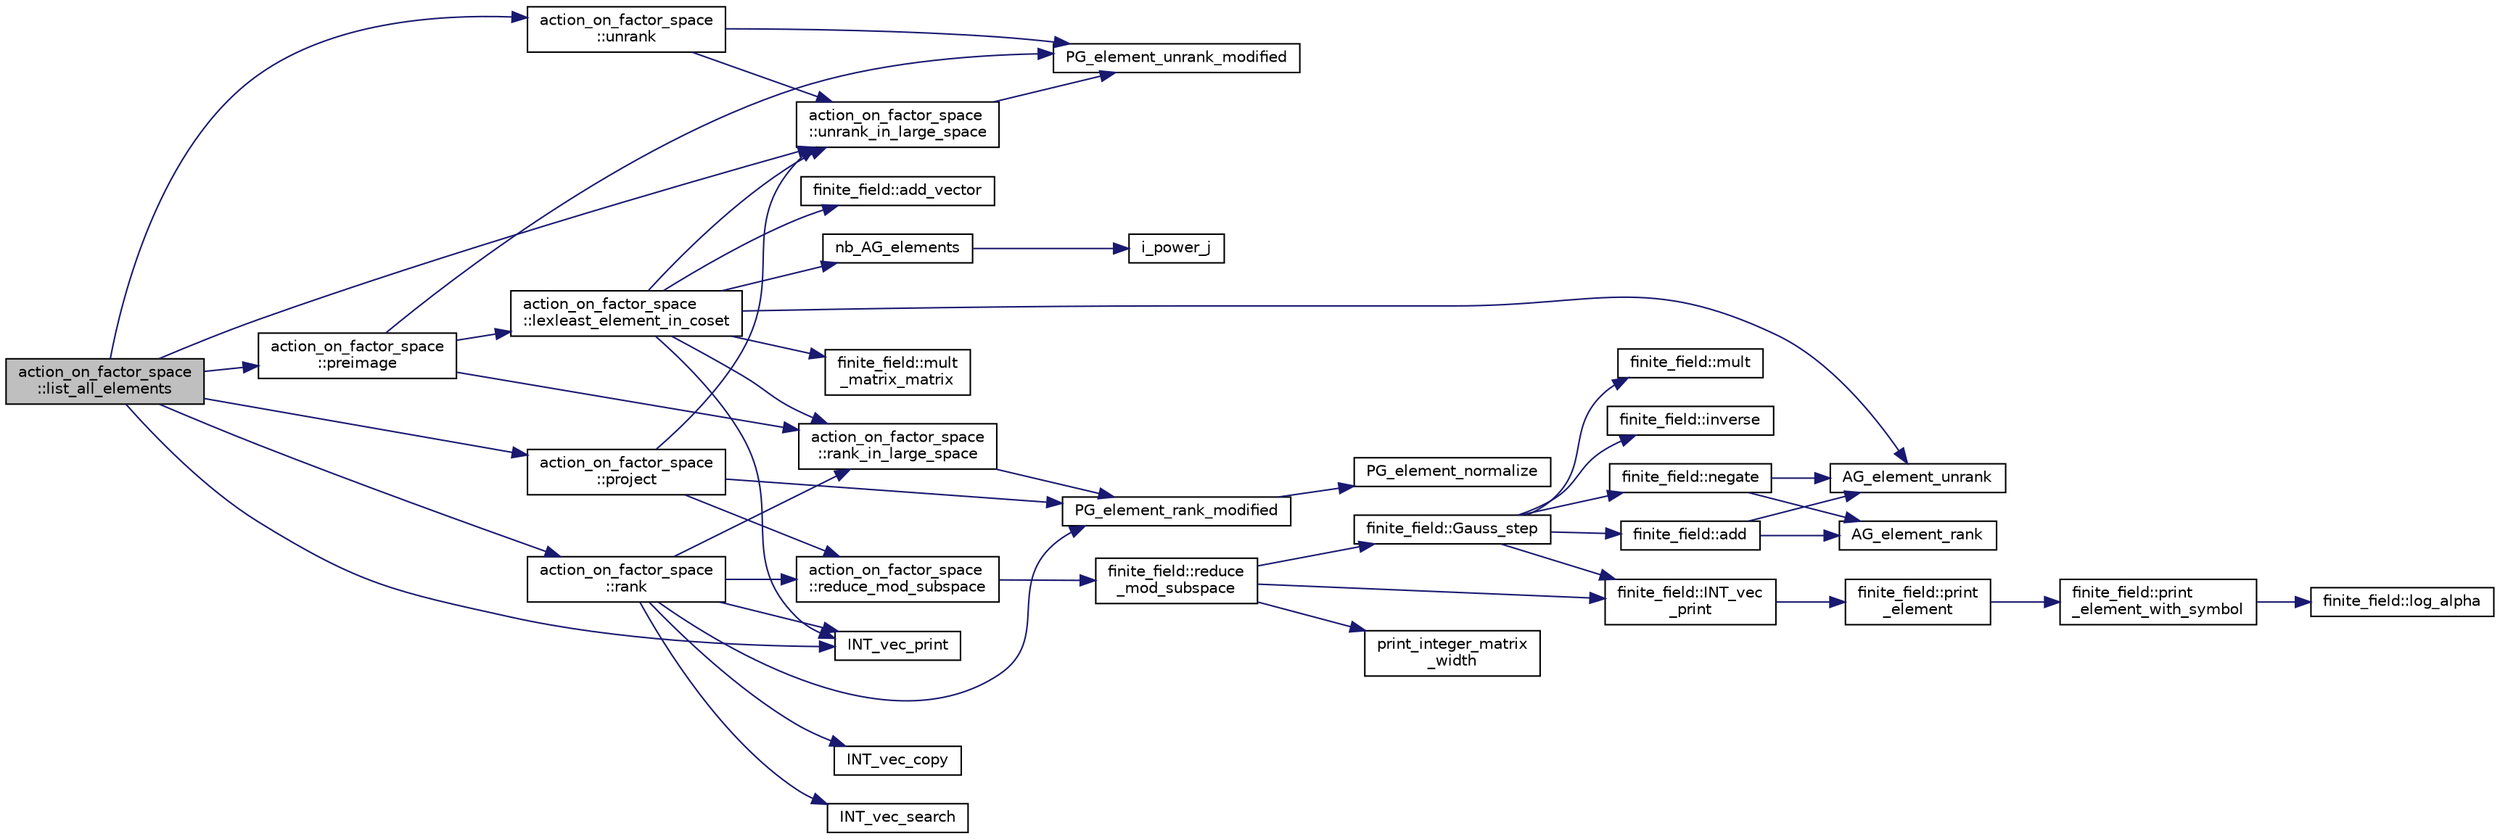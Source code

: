digraph "action_on_factor_space::list_all_elements"
{
  edge [fontname="Helvetica",fontsize="10",labelfontname="Helvetica",labelfontsize="10"];
  node [fontname="Helvetica",fontsize="10",shape=record];
  rankdir="LR";
  Node1127 [label="action_on_factor_space\l::list_all_elements",height=0.2,width=0.4,color="black", fillcolor="grey75", style="filled", fontcolor="black"];
  Node1127 -> Node1128 [color="midnightblue",fontsize="10",style="solid",fontname="Helvetica"];
  Node1128 [label="action_on_factor_space\l::unrank",height=0.2,width=0.4,color="black", fillcolor="white", style="filled",URL="$d5/d25/classaction__on__factor__space.html#a5abf9bcee965fbeb551fcb71970833f9"];
  Node1128 -> Node1129 [color="midnightblue",fontsize="10",style="solid",fontname="Helvetica"];
  Node1129 [label="action_on_factor_space\l::unrank_in_large_space",height=0.2,width=0.4,color="black", fillcolor="white", style="filled",URL="$d5/d25/classaction__on__factor__space.html#af2b5fc47970e8914d5d51cad78f00c52"];
  Node1129 -> Node1130 [color="midnightblue",fontsize="10",style="solid",fontname="Helvetica"];
  Node1130 [label="PG_element_unrank_modified",height=0.2,width=0.4,color="black", fillcolor="white", style="filled",URL="$d4/d67/geometry_8h.html#a83ae9b605d496f6a90345303f6efae64"];
  Node1128 -> Node1130 [color="midnightblue",fontsize="10",style="solid",fontname="Helvetica"];
  Node1127 -> Node1131 [color="midnightblue",fontsize="10",style="solid",fontname="Helvetica"];
  Node1131 [label="INT_vec_print",height=0.2,width=0.4,color="black", fillcolor="white", style="filled",URL="$df/dbf/sajeeb_8_c.html#a79a5901af0b47dd0d694109543c027fe"];
  Node1127 -> Node1132 [color="midnightblue",fontsize="10",style="solid",fontname="Helvetica"];
  Node1132 [label="action_on_factor_space\l::rank",height=0.2,width=0.4,color="black", fillcolor="white", style="filled",URL="$d5/d25/classaction__on__factor__space.html#a05bddc91a8c098cefd14cdfe2fe0edad"];
  Node1132 -> Node1133 [color="midnightblue",fontsize="10",style="solid",fontname="Helvetica"];
  Node1133 [label="INT_vec_copy",height=0.2,width=0.4,color="black", fillcolor="white", style="filled",URL="$df/dbf/sajeeb_8_c.html#ac2d875e27e009af6ec04d17254d11075"];
  Node1132 -> Node1134 [color="midnightblue",fontsize="10",style="solid",fontname="Helvetica"];
  Node1134 [label="action_on_factor_space\l::reduce_mod_subspace",height=0.2,width=0.4,color="black", fillcolor="white", style="filled",URL="$d5/d25/classaction__on__factor__space.html#a28aacf2959bc402b418f7749c23c5d6a"];
  Node1134 -> Node1135 [color="midnightblue",fontsize="10",style="solid",fontname="Helvetica"];
  Node1135 [label="finite_field::reduce\l_mod_subspace",height=0.2,width=0.4,color="black", fillcolor="white", style="filled",URL="$df/d5a/classfinite__field.html#a58c58854e54819ab1f3b1df2a12423ad"];
  Node1135 -> Node1136 [color="midnightblue",fontsize="10",style="solid",fontname="Helvetica"];
  Node1136 [label="finite_field::INT_vec\l_print",height=0.2,width=0.4,color="black", fillcolor="white", style="filled",URL="$df/d5a/classfinite__field.html#a9c33a61dedc197e37b014b6f8dc07f06"];
  Node1136 -> Node1137 [color="midnightblue",fontsize="10",style="solid",fontname="Helvetica"];
  Node1137 [label="finite_field::print\l_element",height=0.2,width=0.4,color="black", fillcolor="white", style="filled",URL="$df/d5a/classfinite__field.html#ab7d1f59c043d7696b8b47c92d0fedad5"];
  Node1137 -> Node1138 [color="midnightblue",fontsize="10",style="solid",fontname="Helvetica"];
  Node1138 [label="finite_field::print\l_element_with_symbol",height=0.2,width=0.4,color="black", fillcolor="white", style="filled",URL="$df/d5a/classfinite__field.html#aa0180c961aa4a0a8934cb4dc82e38a4d"];
  Node1138 -> Node1139 [color="midnightblue",fontsize="10",style="solid",fontname="Helvetica"];
  Node1139 [label="finite_field::log_alpha",height=0.2,width=0.4,color="black", fillcolor="white", style="filled",URL="$df/d5a/classfinite__field.html#a446a83ae0d281ddf44215626f0097305"];
  Node1135 -> Node1140 [color="midnightblue",fontsize="10",style="solid",fontname="Helvetica"];
  Node1140 [label="print_integer_matrix\l_width",height=0.2,width=0.4,color="black", fillcolor="white", style="filled",URL="$d5/db4/io__and__os_8h.html#aa78f3e73fc2179251bd15adbcc31573f"];
  Node1135 -> Node1141 [color="midnightblue",fontsize="10",style="solid",fontname="Helvetica"];
  Node1141 [label="finite_field::Gauss_step",height=0.2,width=0.4,color="black", fillcolor="white", style="filled",URL="$df/d5a/classfinite__field.html#a888228cd0bdf000bd4d44cf4d1ad62ce"];
  Node1141 -> Node1136 [color="midnightblue",fontsize="10",style="solid",fontname="Helvetica"];
  Node1141 -> Node1142 [color="midnightblue",fontsize="10",style="solid",fontname="Helvetica"];
  Node1142 [label="finite_field::negate",height=0.2,width=0.4,color="black", fillcolor="white", style="filled",URL="$df/d5a/classfinite__field.html#aa9d798298f25d4a9262b5bc5f1733e31"];
  Node1142 -> Node1143 [color="midnightblue",fontsize="10",style="solid",fontname="Helvetica"];
  Node1143 [label="AG_element_unrank",height=0.2,width=0.4,color="black", fillcolor="white", style="filled",URL="$d4/d67/geometry_8h.html#a4a33b86c87b2879b97cfa1327abe2885"];
  Node1142 -> Node1144 [color="midnightblue",fontsize="10",style="solid",fontname="Helvetica"];
  Node1144 [label="AG_element_rank",height=0.2,width=0.4,color="black", fillcolor="white", style="filled",URL="$d4/d67/geometry_8h.html#ab2ac908d07dd8038fd996e26bdc75c17"];
  Node1141 -> Node1145 [color="midnightblue",fontsize="10",style="solid",fontname="Helvetica"];
  Node1145 [label="finite_field::mult",height=0.2,width=0.4,color="black", fillcolor="white", style="filled",URL="$df/d5a/classfinite__field.html#a24fb5917aa6d4d656fd855b7f44a13b0"];
  Node1141 -> Node1146 [color="midnightblue",fontsize="10",style="solid",fontname="Helvetica"];
  Node1146 [label="finite_field::inverse",height=0.2,width=0.4,color="black", fillcolor="white", style="filled",URL="$df/d5a/classfinite__field.html#a69f2a12c01e70b7ce2d115c5221c9cdd"];
  Node1141 -> Node1147 [color="midnightblue",fontsize="10",style="solid",fontname="Helvetica"];
  Node1147 [label="finite_field::add",height=0.2,width=0.4,color="black", fillcolor="white", style="filled",URL="$df/d5a/classfinite__field.html#a8f12328a27500f3c7be0c849ebbc9d14"];
  Node1147 -> Node1143 [color="midnightblue",fontsize="10",style="solid",fontname="Helvetica"];
  Node1147 -> Node1144 [color="midnightblue",fontsize="10",style="solid",fontname="Helvetica"];
  Node1132 -> Node1148 [color="midnightblue",fontsize="10",style="solid",fontname="Helvetica"];
  Node1148 [label="action_on_factor_space\l::rank_in_large_space",height=0.2,width=0.4,color="black", fillcolor="white", style="filled",URL="$d5/d25/classaction__on__factor__space.html#aef04c8544847da7084f73981b9fde4fe"];
  Node1148 -> Node1149 [color="midnightblue",fontsize="10",style="solid",fontname="Helvetica"];
  Node1149 [label="PG_element_rank_modified",height=0.2,width=0.4,color="black", fillcolor="white", style="filled",URL="$d4/d67/geometry_8h.html#a9cd1a8bf5b88a038e33862f6c2c3dd36"];
  Node1149 -> Node1150 [color="midnightblue",fontsize="10",style="solid",fontname="Helvetica"];
  Node1150 [label="PG_element_normalize",height=0.2,width=0.4,color="black", fillcolor="white", style="filled",URL="$df/de4/projective_8_c.html#a5a4c3c1158bad6bab0d786c616bd0996"];
  Node1132 -> Node1151 [color="midnightblue",fontsize="10",style="solid",fontname="Helvetica"];
  Node1151 [label="INT_vec_search",height=0.2,width=0.4,color="black", fillcolor="white", style="filled",URL="$d5/de2/foundations_2data__structures_2data__structures_8h.html#ad103ef2316a1f671bdb68fd9cd9ba945"];
  Node1132 -> Node1131 [color="midnightblue",fontsize="10",style="solid",fontname="Helvetica"];
  Node1132 -> Node1149 [color="midnightblue",fontsize="10",style="solid",fontname="Helvetica"];
  Node1127 -> Node1152 [color="midnightblue",fontsize="10",style="solid",fontname="Helvetica"];
  Node1152 [label="action_on_factor_space\l::project",height=0.2,width=0.4,color="black", fillcolor="white", style="filled",URL="$d5/d25/classaction__on__factor__space.html#a338dca4b52c11e2579944ddd4c53364c"];
  Node1152 -> Node1129 [color="midnightblue",fontsize="10",style="solid",fontname="Helvetica"];
  Node1152 -> Node1134 [color="midnightblue",fontsize="10",style="solid",fontname="Helvetica"];
  Node1152 -> Node1149 [color="midnightblue",fontsize="10",style="solid",fontname="Helvetica"];
  Node1127 -> Node1129 [color="midnightblue",fontsize="10",style="solid",fontname="Helvetica"];
  Node1127 -> Node1153 [color="midnightblue",fontsize="10",style="solid",fontname="Helvetica"];
  Node1153 [label="action_on_factor_space\l::preimage",height=0.2,width=0.4,color="black", fillcolor="white", style="filled",URL="$d5/d25/classaction__on__factor__space.html#aecf47f35bdb5f4abaf9071d927032761"];
  Node1153 -> Node1130 [color="midnightblue",fontsize="10",style="solid",fontname="Helvetica"];
  Node1153 -> Node1148 [color="midnightblue",fontsize="10",style="solid",fontname="Helvetica"];
  Node1153 -> Node1154 [color="midnightblue",fontsize="10",style="solid",fontname="Helvetica"];
  Node1154 [label="action_on_factor_space\l::lexleast_element_in_coset",height=0.2,width=0.4,color="black", fillcolor="white", style="filled",URL="$d5/d25/classaction__on__factor__space.html#a33e754f3a9ccf760c12a3d3f40d66140"];
  Node1154 -> Node1129 [color="midnightblue",fontsize="10",style="solid",fontname="Helvetica"];
  Node1154 -> Node1131 [color="midnightblue",fontsize="10",style="solid",fontname="Helvetica"];
  Node1154 -> Node1155 [color="midnightblue",fontsize="10",style="solid",fontname="Helvetica"];
  Node1155 [label="nb_AG_elements",height=0.2,width=0.4,color="black", fillcolor="white", style="filled",URL="$d4/d67/geometry_8h.html#ab9de2574dd403dd453a0d35107f684f5"];
  Node1155 -> Node1156 [color="midnightblue",fontsize="10",style="solid",fontname="Helvetica"];
  Node1156 [label="i_power_j",height=0.2,width=0.4,color="black", fillcolor="white", style="filled",URL="$de/dc5/algebra__and__number__theory_8h.html#a39b321523e8957d701618bb5cac542b5"];
  Node1154 -> Node1143 [color="midnightblue",fontsize="10",style="solid",fontname="Helvetica"];
  Node1154 -> Node1157 [color="midnightblue",fontsize="10",style="solid",fontname="Helvetica"];
  Node1157 [label="finite_field::mult\l_matrix_matrix",height=0.2,width=0.4,color="black", fillcolor="white", style="filled",URL="$df/d5a/classfinite__field.html#a5e28706b815838d0ec34de1fa74bc3c4"];
  Node1154 -> Node1158 [color="midnightblue",fontsize="10",style="solid",fontname="Helvetica"];
  Node1158 [label="finite_field::add_vector",height=0.2,width=0.4,color="black", fillcolor="white", style="filled",URL="$df/d5a/classfinite__field.html#a23252c462d48cc21895de6fcc0cbb59f"];
  Node1154 -> Node1148 [color="midnightblue",fontsize="10",style="solid",fontname="Helvetica"];
}
